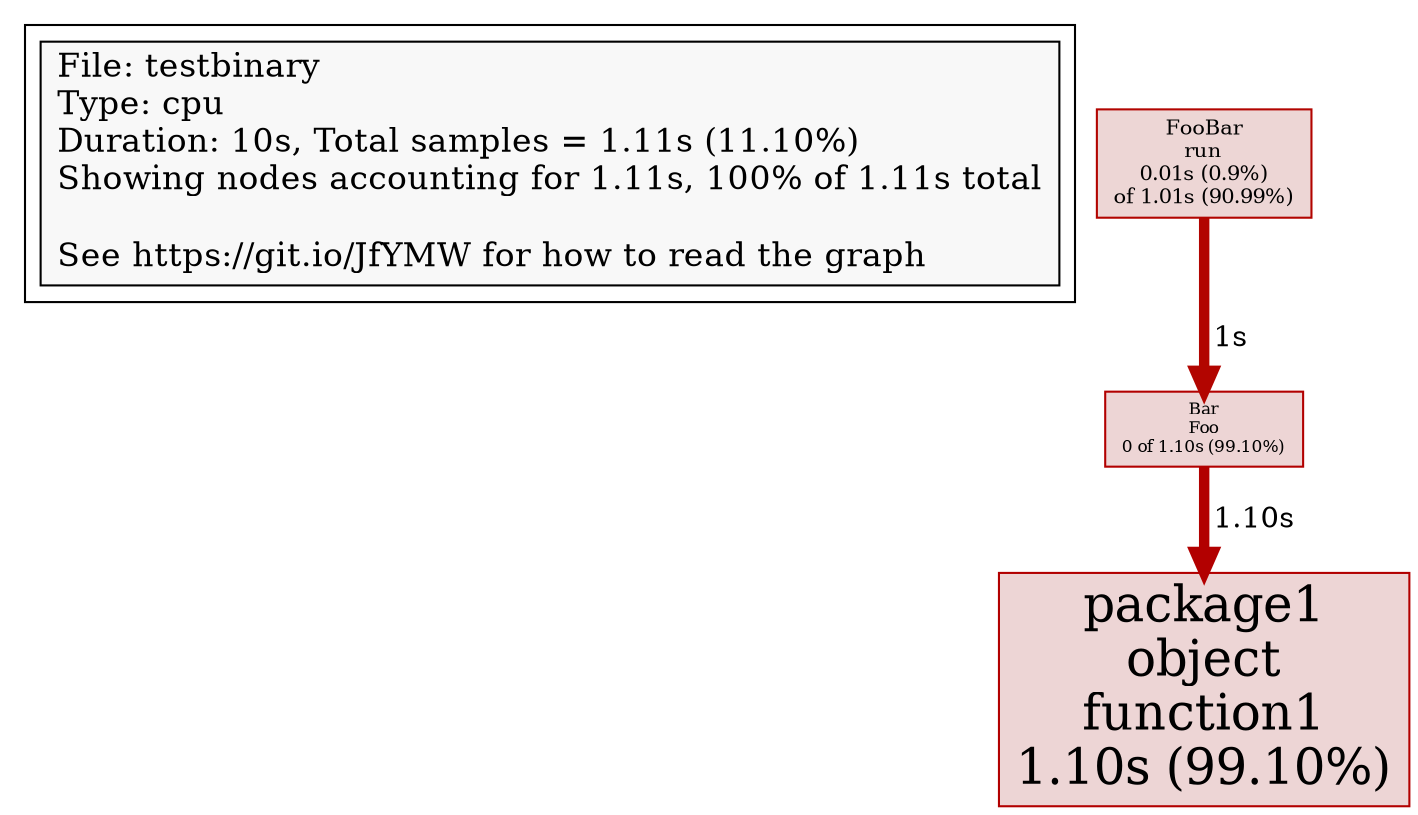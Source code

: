 digraph "testbinary" {
node [style=filled fillcolor="#f8f8f8"]
subgraph cluster_L { "File: testbinary" [shape=box fontsize=16 label="File: testbinary\lType: cpu\lDuration: 10s, Total samples = 1.11s (11.10%)\lShowing nodes accounting for 1.11s, 100% of 1.11s total\l\lSee https://git.io/JfYMW for how to read the graph\l" tooltip="testbinary"] }
N1 [label="package1\nobject\nfunction1\n1.10s (99.10%)" id="node1" fontsize=24 shape=box tooltip="path/to/package1.object.function1 (1.10s)" color="#b20000" fillcolor="#edd5d5"]
N2 [label="FooBar\nrun\n0.01s (0.9%)\nof 1.01s (90.99%)" id="node2" fontsize=10 shape=box tooltip="java.bar.foo.FooBar.run(java.lang.Runnable) (1.01s)" color="#b20400" fillcolor="#edd6d5"]
N3 [label="Bar\nFoo\n0 of 1.10s (99.10%)" id="node3" fontsize=8 shape=box tooltip="(anonymous namespace)::Bar::Foo (1.10s)" color="#b20000" fillcolor="#edd5d5"]
N3 -> N1 [label=" 1.10s" weight=100 penwidth=5 color="#b20000" tooltip="(anonymous namespace)::Bar::Foo -> path/to/package1.object.function1 (1.10s)" labeltooltip="(anonymous namespace)::Bar::Foo -> path/to/package1.object.function1 (1.10s)"]
N2 -> N3 [label=" 1s" weight=91 penwidth=5 color="#b20500" tooltip="java.bar.foo.FooBar.run(java.lang.Runnable) -> (anonymous namespace)::Bar::Foo (1s)" labeltooltip="java.bar.foo.FooBar.run(java.lang.Runnable) -> (anonymous namespace)::Bar::Foo (1s)"]
}
